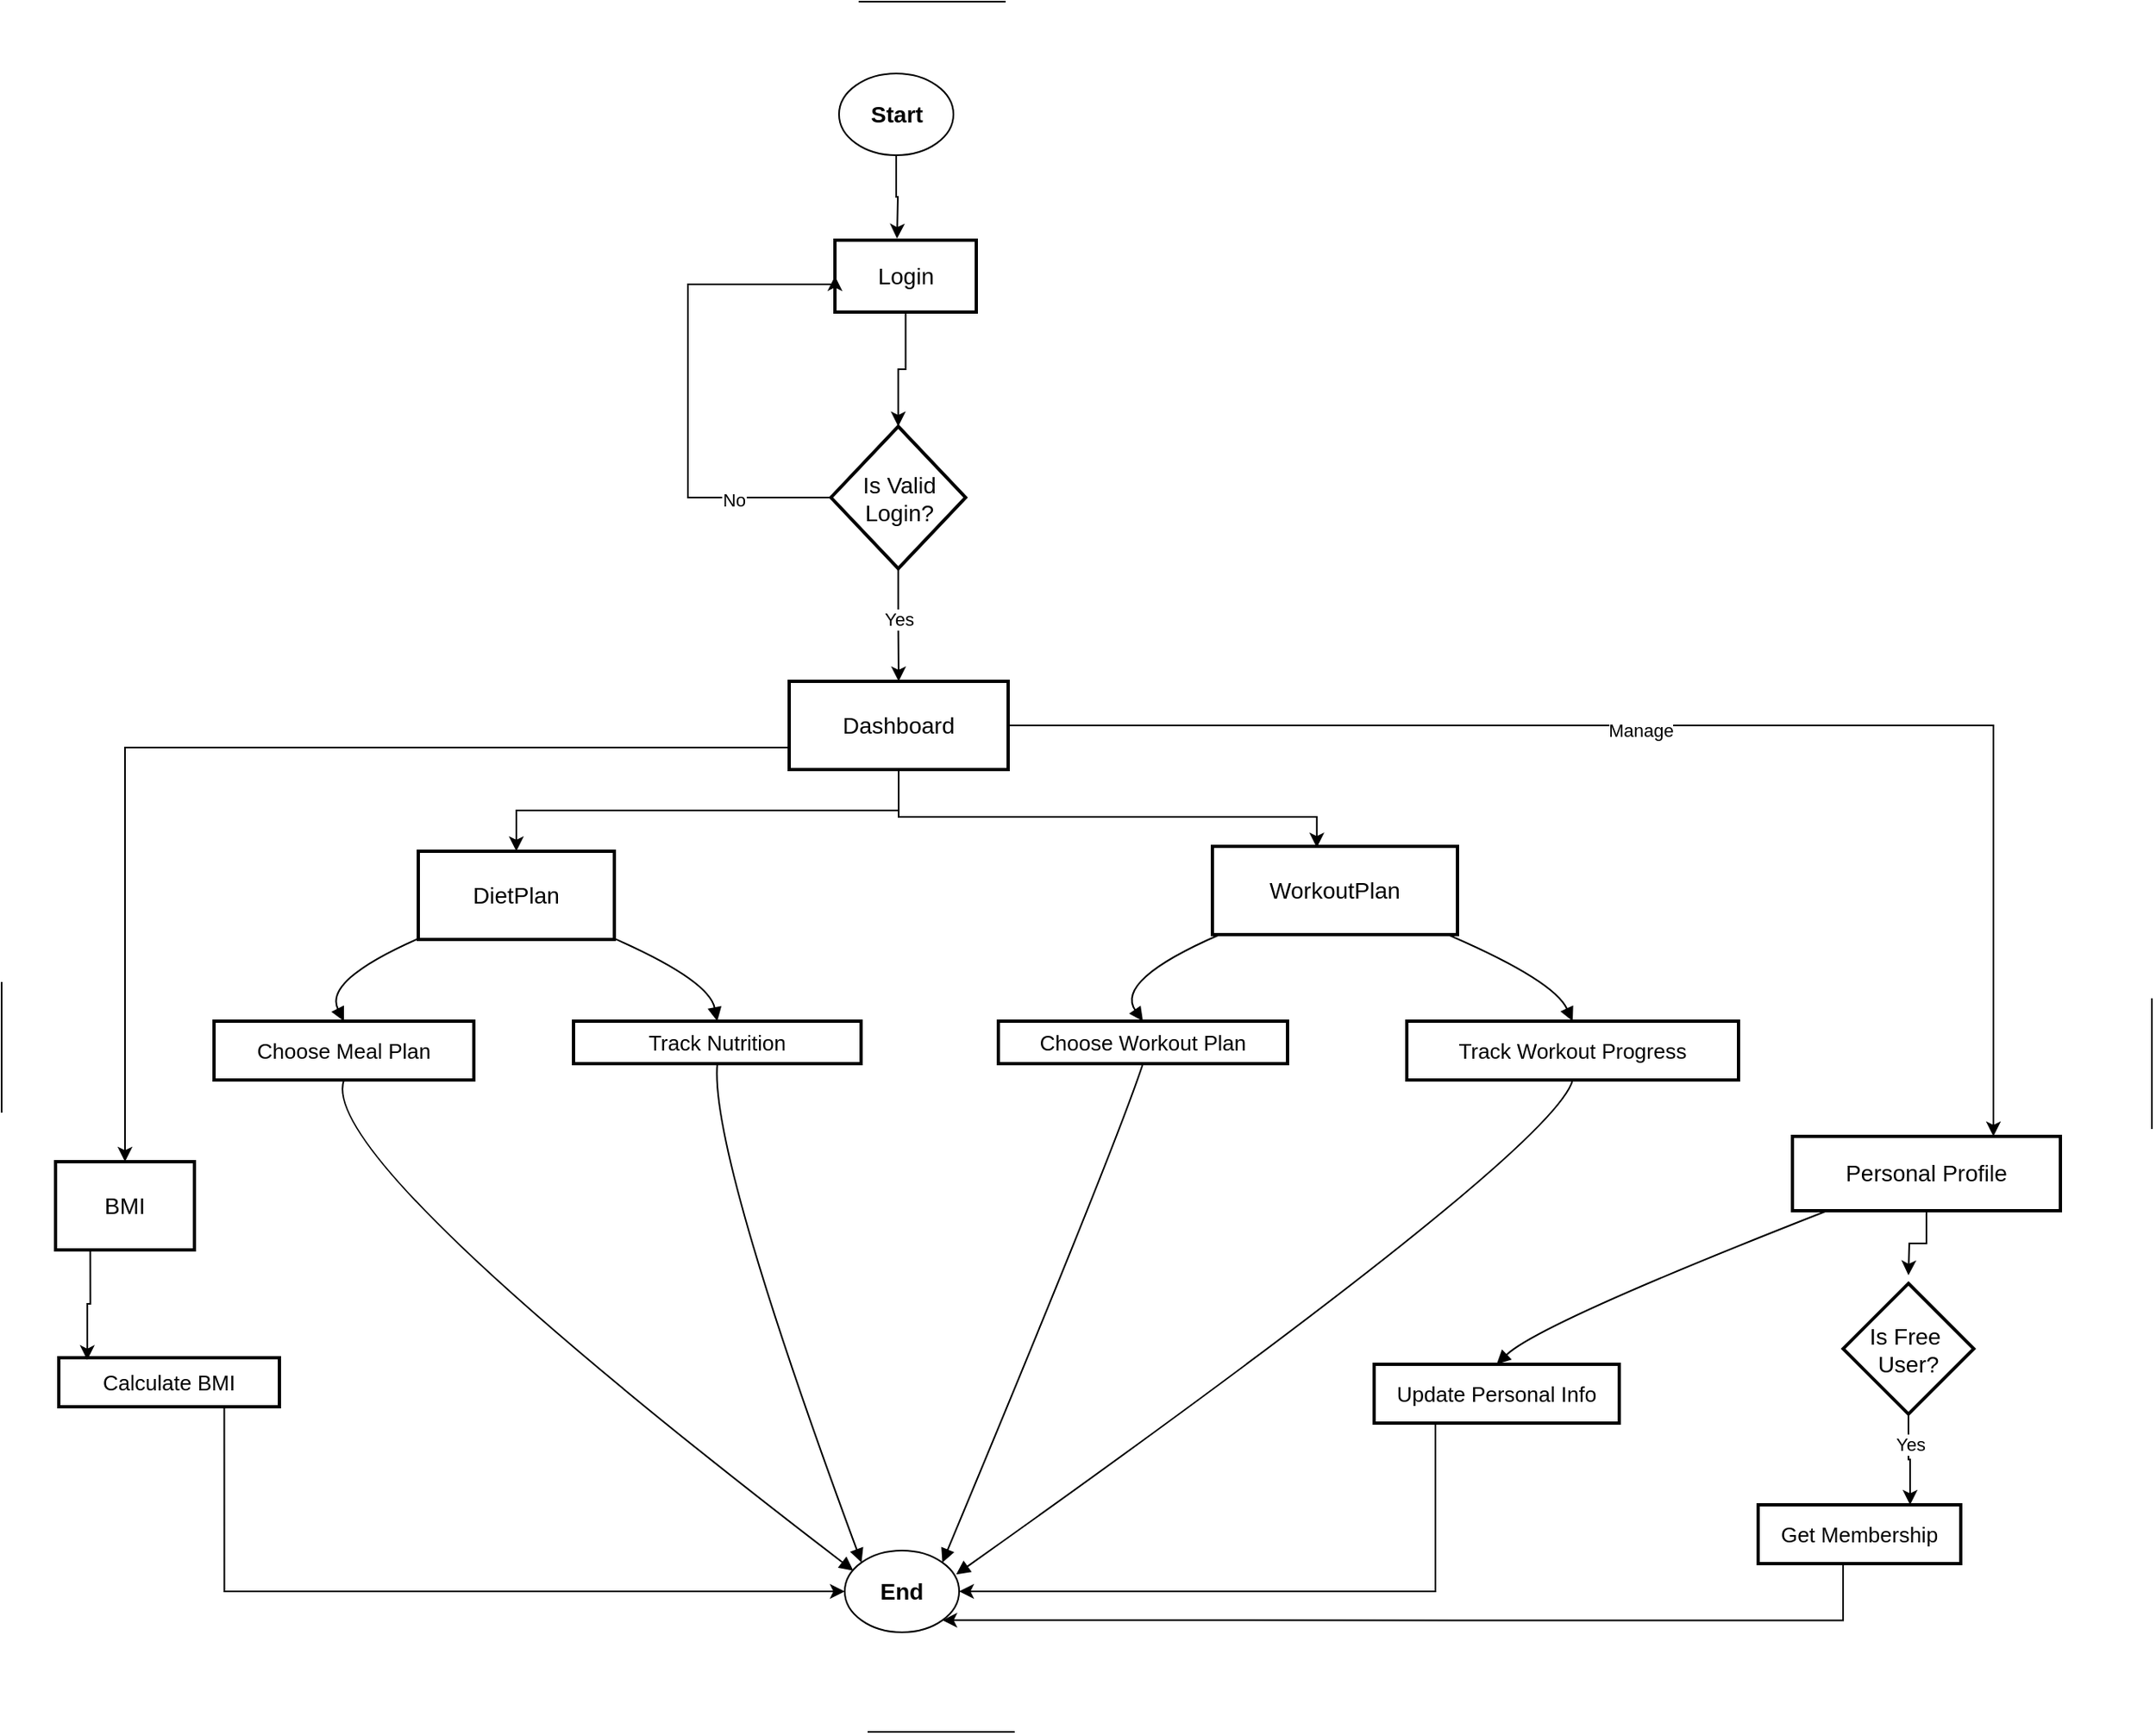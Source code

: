 <mxfile version="27.1.1">
  <diagram name="Page-1" id="pBcOG7YpQxvu8bgK7aZl">
    <mxGraphModel dx="1094" dy="1906" grid="1" gridSize="10" guides="1" tooltips="1" connect="1" arrows="1" fold="1" page="1" pageScale="1" pageWidth="827" pageHeight="1169" math="0" shadow="0">
      <root>
        <mxCell id="0" />
        <mxCell id="1" parent="0" />
        <mxCell id="VmKni9tjyHluU8ScRFIQ-49" value="" style="edgeStyle=orthogonalEdgeStyle;rounded=0;orthogonalLoop=1;jettySize=auto;html=1;" edge="1" parent="1" source="3" target="VmKni9tjyHluU8ScRFIQ-48">
          <mxGeometry relative="1" as="geometry" />
        </mxCell>
        <mxCell id="3" value="Login" style="whiteSpace=wrap;strokeWidth=2;fontSize=14;" parent="1" vertex="1">
          <mxGeometry x="810" y="-54" width="86.5" height="44" as="geometry" />
        </mxCell>
        <mxCell id="VmKni9tjyHluU8ScRFIQ-57" style="edgeStyle=orthogonalEdgeStyle;rounded=0;orthogonalLoop=1;jettySize=auto;html=1;exitX=0.5;exitY=1;exitDx=0;exitDy=0;entryX=0.5;entryY=0;entryDx=0;entryDy=0;" edge="1" parent="1" source="5" target="7">
          <mxGeometry relative="1" as="geometry" />
        </mxCell>
        <mxCell id="VmKni9tjyHluU8ScRFIQ-59" style="edgeStyle=orthogonalEdgeStyle;rounded=0;orthogonalLoop=1;jettySize=auto;html=1;exitX=0;exitY=0.75;exitDx=0;exitDy=0;entryX=0.5;entryY=0;entryDx=0;entryDy=0;" edge="1" parent="1" source="5" target="6">
          <mxGeometry relative="1" as="geometry" />
        </mxCell>
        <mxCell id="VmKni9tjyHluU8ScRFIQ-60" style="edgeStyle=orthogonalEdgeStyle;rounded=0;orthogonalLoop=1;jettySize=auto;html=1;exitX=1;exitY=0.5;exitDx=0;exitDy=0;entryX=0.75;entryY=0;entryDx=0;entryDy=0;" edge="1" parent="1" source="5" target="9">
          <mxGeometry relative="1" as="geometry" />
        </mxCell>
        <mxCell id="VmKni9tjyHluU8ScRFIQ-61" value="Manage" style="edgeLabel;html=1;align=center;verticalAlign=middle;resizable=0;points=[];" vertex="1" connectable="0" parent="VmKni9tjyHluU8ScRFIQ-60">
          <mxGeometry x="-0.092" y="-3" relative="1" as="geometry">
            <mxPoint x="-1" as="offset" />
          </mxGeometry>
        </mxCell>
        <mxCell id="5" value="Dashboard" style="whiteSpace=wrap;strokeWidth=2;fontSize=14;" parent="1" vertex="1">
          <mxGeometry x="782" y="216" width="134" height="54" as="geometry" />
        </mxCell>
        <mxCell id="6" value="BMI" style="whiteSpace=wrap;strokeWidth=2;fontSize=14;" parent="1" vertex="1">
          <mxGeometry x="333" y="510" width="85" height="54" as="geometry" />
        </mxCell>
        <mxCell id="7" value="DietPlan" style="whiteSpace=wrap;strokeWidth=2;fontSize=14;" parent="1" vertex="1">
          <mxGeometry x="555" y="320" width="120" height="54" as="geometry" />
        </mxCell>
        <mxCell id="8" value="WorkoutPlan" style="whiteSpace=wrap;strokeWidth=2;fontSize=14;" parent="1" vertex="1">
          <mxGeometry x="1041" y="317" width="150" height="54" as="geometry" />
        </mxCell>
        <mxCell id="VmKni9tjyHluU8ScRFIQ-65" value="" style="edgeStyle=orthogonalEdgeStyle;rounded=0;orthogonalLoop=1;jettySize=auto;html=1;" edge="1" parent="1" source="9">
          <mxGeometry relative="1" as="geometry">
            <mxPoint x="1467.0" y="579.5" as="targetPoint" />
          </mxGeometry>
        </mxCell>
        <mxCell id="9" value="Personal Profile" style="whiteSpace=wrap;strokeWidth=2;fontSize=14;" parent="1" vertex="1">
          <mxGeometry x="1396" y="494.5" width="164" height="45.5" as="geometry" />
        </mxCell>
        <mxCell id="VmKni9tjyHluU8ScRFIQ-45" style="edgeStyle=orthogonalEdgeStyle;rounded=0;orthogonalLoop=1;jettySize=auto;html=1;exitX=0.75;exitY=1;exitDx=0;exitDy=0;entryX=0;entryY=0.5;entryDx=0;entryDy=0;" edge="1" parent="1" source="10" target="VmKni9tjyHluU8ScRFIQ-41">
          <mxGeometry relative="1" as="geometry" />
        </mxCell>
        <mxCell id="10" value="Calculate BMI" style="whiteSpace=wrap;strokeWidth=2;fontSize=13;" parent="1" vertex="1">
          <mxGeometry x="335" y="630" width="135" height="30" as="geometry" />
        </mxCell>
        <mxCell id="12" value="Choose Meal Plan" style="whiteSpace=wrap;strokeWidth=2;fontSize=13;" parent="1" vertex="1">
          <mxGeometry x="430" y="424" width="159" height="36" as="geometry" />
        </mxCell>
        <mxCell id="13" value="Track Nutrition" style="whiteSpace=wrap;strokeWidth=2;fontSize=13;" parent="1" vertex="1">
          <mxGeometry x="650" y="424" width="176" height="26" as="geometry" />
        </mxCell>
        <mxCell id="14" value="Choose Workout Plan" style="whiteSpace=wrap;strokeWidth=2;fontSize=13;" parent="1" vertex="1">
          <mxGeometry x="910" y="424" width="177" height="26" as="geometry" />
        </mxCell>
        <mxCell id="15" value="Track Workout Progress" style="whiteSpace=wrap;strokeWidth=2;fontSize=13;" parent="1" vertex="1">
          <mxGeometry x="1160" y="424" width="203" height="36" as="geometry" />
        </mxCell>
        <mxCell id="VmKni9tjyHluU8ScRFIQ-43" style="edgeStyle=orthogonalEdgeStyle;rounded=0;orthogonalLoop=1;jettySize=auto;html=1;exitX=0.25;exitY=1;exitDx=0;exitDy=0;entryX=1;entryY=0.5;entryDx=0;entryDy=0;" edge="1" parent="1" source="16" target="VmKni9tjyHluU8ScRFIQ-41">
          <mxGeometry relative="1" as="geometry" />
        </mxCell>
        <mxCell id="16" value="Update Personal Info" style="whiteSpace=wrap;strokeWidth=2;fontSize=13;" parent="1" vertex="1">
          <mxGeometry x="1140" y="634" width="150" height="36" as="geometry" />
        </mxCell>
        <mxCell id="VmKni9tjyHluU8ScRFIQ-44" style="edgeStyle=orthogonalEdgeStyle;rounded=0;orthogonalLoop=1;jettySize=auto;html=1;exitX=0.25;exitY=1;exitDx=0;exitDy=0;entryX=1;entryY=1;entryDx=0;entryDy=0;" edge="1" parent="1" source="17" target="VmKni9tjyHluU8ScRFIQ-41">
          <mxGeometry relative="1" as="geometry">
            <Array as="points">
              <mxPoint x="1427" y="791" />
            </Array>
          </mxGeometry>
        </mxCell>
        <mxCell id="17" value="Get Membership" style="whiteSpace=wrap;strokeWidth=2;fontSize=13;" parent="1" vertex="1">
          <mxGeometry x="1375" y="720" width="124" height="36" as="geometry" />
        </mxCell>
        <mxCell id="29" value="" style="curved=1;startArrow=none;endArrow=block;exitX=0;exitY=0.99;entryX=0.5;entryY=0;" parent="1" source="7" target="12" edge="1">
          <mxGeometry relative="1" as="geometry">
            <Array as="points">
              <mxPoint x="497" y="399" />
            </Array>
          </mxGeometry>
        </mxCell>
        <mxCell id="30" value="" style="curved=1;startArrow=none;endArrow=block;exitX=1;exitY=0.99;entryX=0.5;entryY=0;" parent="1" source="7" target="13" edge="1">
          <mxGeometry relative="1" as="geometry">
            <Array as="points">
              <mxPoint x="733" y="399" />
            </Array>
          </mxGeometry>
        </mxCell>
        <mxCell id="31" value="" style="curved=1;startArrow=none;endArrow=block;exitX=0.03;exitY=1;entryX=0.5;entryY=0;" parent="1" source="8" target="14" edge="1">
          <mxGeometry relative="1" as="geometry">
            <Array as="points">
              <mxPoint x="981" y="399" />
            </Array>
          </mxGeometry>
        </mxCell>
        <mxCell id="32" value="" style="curved=1;startArrow=none;endArrow=block;exitX=0.96;exitY=1;entryX=0.5;entryY=0;" parent="1" source="8" target="15" edge="1">
          <mxGeometry relative="1" as="geometry">
            <Array as="points">
              <mxPoint x="1250" y="399" />
            </Array>
          </mxGeometry>
        </mxCell>
        <mxCell id="33" value="" style="curved=1;startArrow=none;endArrow=block;exitX=0.13;exitY=1;entryX=0.5;entryY=0;" parent="1" source="9" target="16" edge="1">
          <mxGeometry relative="1" as="geometry">
            <Array as="points">
              <mxPoint x="1241" y="609" />
            </Array>
          </mxGeometry>
        </mxCell>
        <mxCell id="37" value="" style="curved=1;startArrow=none;endArrow=block;exitX=0.5;exitY=1;entryX=0;entryY=0;entryDx=0;entryDy=0;exitDx=0;exitDy=0;" parent="1" source="12" edge="1">
          <mxGeometry relative="1" as="geometry">
            <Array as="points">
              <mxPoint x="492" y="508" />
            </Array>
            <mxPoint x="492" y="483" as="sourcePoint" />
            <mxPoint x="821.251" y="760.322" as="targetPoint" />
          </mxGeometry>
        </mxCell>
        <mxCell id="38" value="" style="curved=1;startArrow=none;endArrow=block;exitX=0.5;exitY=1;entryX=0;entryY=0;entryDx=0;entryDy=0;" parent="1" source="13" target="VmKni9tjyHluU8ScRFIQ-41" edge="1">
          <mxGeometry relative="1" as="geometry">
            <Array as="points">
              <mxPoint x="733" y="503" />
            </Array>
            <mxPoint x="806" y="749" as="targetPoint" />
          </mxGeometry>
        </mxCell>
        <mxCell id="39" value="" style="curved=1;startArrow=none;endArrow=block;exitX=0.5;exitY=1;entryX=1;entryY=0;entryDx=0;entryDy=0;" parent="1" source="14" target="VmKni9tjyHluU8ScRFIQ-41" edge="1">
          <mxGeometry relative="1" as="geometry">
            <Array as="points">
              <mxPoint x="981" y="503" />
            </Array>
            <mxPoint x="892" y="748.64" as="targetPoint" />
          </mxGeometry>
        </mxCell>
        <mxCell id="40" value="" style="curved=1;startArrow=none;endArrow=block;exitX=0.5;exitY=1;entryX=0.974;entryY=0.293;entryDx=0;entryDy=0;entryPerimeter=0;" parent="1" source="15" target="VmKni9tjyHluU8ScRFIQ-41" edge="1">
          <mxGeometry relative="1" as="geometry">
            <Array as="points">
              <mxPoint x="1250" y="503" />
            </Array>
            <mxPoint x="892" y="761.06" as="targetPoint" />
          </mxGeometry>
        </mxCell>
        <mxCell id="10przXfOInqhfylBeHad-49" value="" style="endArrow=none;html=1;rounded=0;" parent="1" edge="1">
          <mxGeometry width="50" height="50" relative="1" as="geometry">
            <mxPoint x="300" y="480" as="sourcePoint" />
            <mxPoint x="300" y="400" as="targetPoint" />
          </mxGeometry>
        </mxCell>
        <mxCell id="10przXfOInqhfylBeHad-50" value="" style="endArrow=none;html=1;rounded=0;" parent="1" edge="1">
          <mxGeometry width="50" height="50" relative="1" as="geometry">
            <mxPoint x="1616" y="490" as="sourcePoint" />
            <mxPoint x="1616" y="410" as="targetPoint" />
          </mxGeometry>
        </mxCell>
        <mxCell id="10przXfOInqhfylBeHad-51" value="" style="endArrow=none;html=1;rounded=0;" parent="1" edge="1">
          <mxGeometry width="50" height="50" relative="1" as="geometry">
            <mxPoint x="920" y="859" as="sourcePoint" />
            <mxPoint x="830" y="859" as="targetPoint" />
          </mxGeometry>
        </mxCell>
        <mxCell id="10przXfOInqhfylBeHad-52" value="" style="endArrow=none;html=1;rounded=0;" parent="1" edge="1">
          <mxGeometry width="50" height="50" relative="1" as="geometry">
            <mxPoint x="914.5" y="-200" as="sourcePoint" />
            <mxPoint x="824.5" y="-200" as="targetPoint" />
          </mxGeometry>
        </mxCell>
        <mxCell id="VmKni9tjyHluU8ScRFIQ-47" style="edgeStyle=orthogonalEdgeStyle;rounded=0;orthogonalLoop=1;jettySize=auto;html=1;exitX=0.5;exitY=1;exitDx=0;exitDy=0;entryX=0.5;entryY=0;entryDx=0;entryDy=0;" edge="1" parent="1" source="VmKni9tjyHluU8ScRFIQ-40">
          <mxGeometry relative="1" as="geometry">
            <mxPoint x="848" y="-55" as="targetPoint" />
          </mxGeometry>
        </mxCell>
        <mxCell id="VmKni9tjyHluU8ScRFIQ-40" value="&lt;font style=&quot;font-size: 14px;&quot;&gt;&lt;b&gt;Start&lt;/b&gt;&lt;/font&gt;" style="ellipse;whiteSpace=wrap;html=1;" vertex="1" parent="1">
          <mxGeometry x="812.5" y="-156" width="70" height="50" as="geometry" />
        </mxCell>
        <mxCell id="VmKni9tjyHluU8ScRFIQ-41" value="&lt;font style=&quot;font-size: 14px;&quot;&gt;&lt;b&gt;End&lt;/b&gt;&lt;/font&gt;" style="ellipse;whiteSpace=wrap;html=1;" vertex="1" parent="1">
          <mxGeometry x="816" y="748" width="70" height="50" as="geometry" />
        </mxCell>
        <mxCell id="VmKni9tjyHluU8ScRFIQ-51" value="" style="edgeStyle=orthogonalEdgeStyle;rounded=0;orthogonalLoop=1;jettySize=auto;html=1;" edge="1" parent="1" source="VmKni9tjyHluU8ScRFIQ-48" target="5">
          <mxGeometry relative="1" as="geometry" />
        </mxCell>
        <mxCell id="VmKni9tjyHluU8ScRFIQ-52" value="Yes" style="edgeLabel;html=1;align=center;verticalAlign=middle;resizable=0;points=[];" vertex="1" connectable="0" parent="VmKni9tjyHluU8ScRFIQ-51">
          <mxGeometry x="-0.14" relative="1" as="geometry">
            <mxPoint y="1" as="offset" />
          </mxGeometry>
        </mxCell>
        <mxCell id="VmKni9tjyHluU8ScRFIQ-54" style="edgeStyle=orthogonalEdgeStyle;rounded=0;orthogonalLoop=1;jettySize=auto;html=1;exitX=0;exitY=0.5;exitDx=0;exitDy=0;entryX=0;entryY=0.5;entryDx=0;entryDy=0;" edge="1" parent="1" source="VmKni9tjyHluU8ScRFIQ-48" target="3">
          <mxGeometry relative="1" as="geometry">
            <Array as="points">
              <mxPoint x="720" y="104" />
              <mxPoint x="720" y="-27" />
            </Array>
          </mxGeometry>
        </mxCell>
        <mxCell id="VmKni9tjyHluU8ScRFIQ-56" value="No" style="edgeLabel;html=1;align=center;verticalAlign=middle;resizable=0;points=[];" vertex="1" connectable="0" parent="VmKni9tjyHluU8ScRFIQ-54">
          <mxGeometry x="-0.622" y="1" relative="1" as="geometry">
            <mxPoint x="-1" as="offset" />
          </mxGeometry>
        </mxCell>
        <mxCell id="VmKni9tjyHluU8ScRFIQ-48" value="Is Valid Login?" style="rhombus;whiteSpace=wrap;html=1;fontSize=14;strokeWidth=2;" vertex="1" parent="1">
          <mxGeometry x="807.5" y="60" width="82.5" height="87" as="geometry" />
        </mxCell>
        <mxCell id="VmKni9tjyHluU8ScRFIQ-58" style="edgeStyle=orthogonalEdgeStyle;rounded=0;orthogonalLoop=1;jettySize=auto;html=1;exitX=0.5;exitY=1;exitDx=0;exitDy=0;entryX=0.426;entryY=0.032;entryDx=0;entryDy=0;entryPerimeter=0;" edge="1" parent="1">
          <mxGeometry relative="1" as="geometry">
            <mxPoint x="849" y="269.0" as="sourcePoint" />
            <mxPoint x="1104.9" y="317.728" as="targetPoint" />
            <Array as="points">
              <mxPoint x="849" y="299" />
              <mxPoint x="1105" y="299" />
            </Array>
          </mxGeometry>
        </mxCell>
        <mxCell id="VmKni9tjyHluU8ScRFIQ-62" style="edgeStyle=orthogonalEdgeStyle;rounded=0;orthogonalLoop=1;jettySize=auto;html=1;exitX=0.25;exitY=1;exitDx=0;exitDy=0;entryX=0.129;entryY=0.046;entryDx=0;entryDy=0;entryPerimeter=0;" edge="1" parent="1" source="6" target="10">
          <mxGeometry relative="1" as="geometry" />
        </mxCell>
        <mxCell id="VmKni9tjyHluU8ScRFIQ-67" style="edgeStyle=orthogonalEdgeStyle;rounded=0;orthogonalLoop=1;jettySize=auto;html=1;exitX=0.5;exitY=1;exitDx=0;exitDy=0;entryX=0.75;entryY=0;entryDx=0;entryDy=0;" edge="1" parent="1" source="VmKni9tjyHluU8ScRFIQ-64" target="17">
          <mxGeometry relative="1" as="geometry" />
        </mxCell>
        <mxCell id="VmKni9tjyHluU8ScRFIQ-68" value="Yes" style="edgeLabel;html=1;align=center;verticalAlign=middle;resizable=0;points=[];" vertex="1" connectable="0" parent="VmKni9tjyHluU8ScRFIQ-67">
          <mxGeometry x="-0.309" y="1" relative="1" as="geometry">
            <mxPoint y="-1" as="offset" />
          </mxGeometry>
        </mxCell>
        <mxCell id="VmKni9tjyHluU8ScRFIQ-64" value="Is Free&amp;nbsp;&lt;div&gt;User?&lt;/div&gt;" style="rhombus;whiteSpace=wrap;html=1;fontSize=14;strokeWidth=2;" vertex="1" parent="1">
          <mxGeometry x="1427" y="584.5" width="80" height="80" as="geometry" />
        </mxCell>
      </root>
    </mxGraphModel>
  </diagram>
</mxfile>
